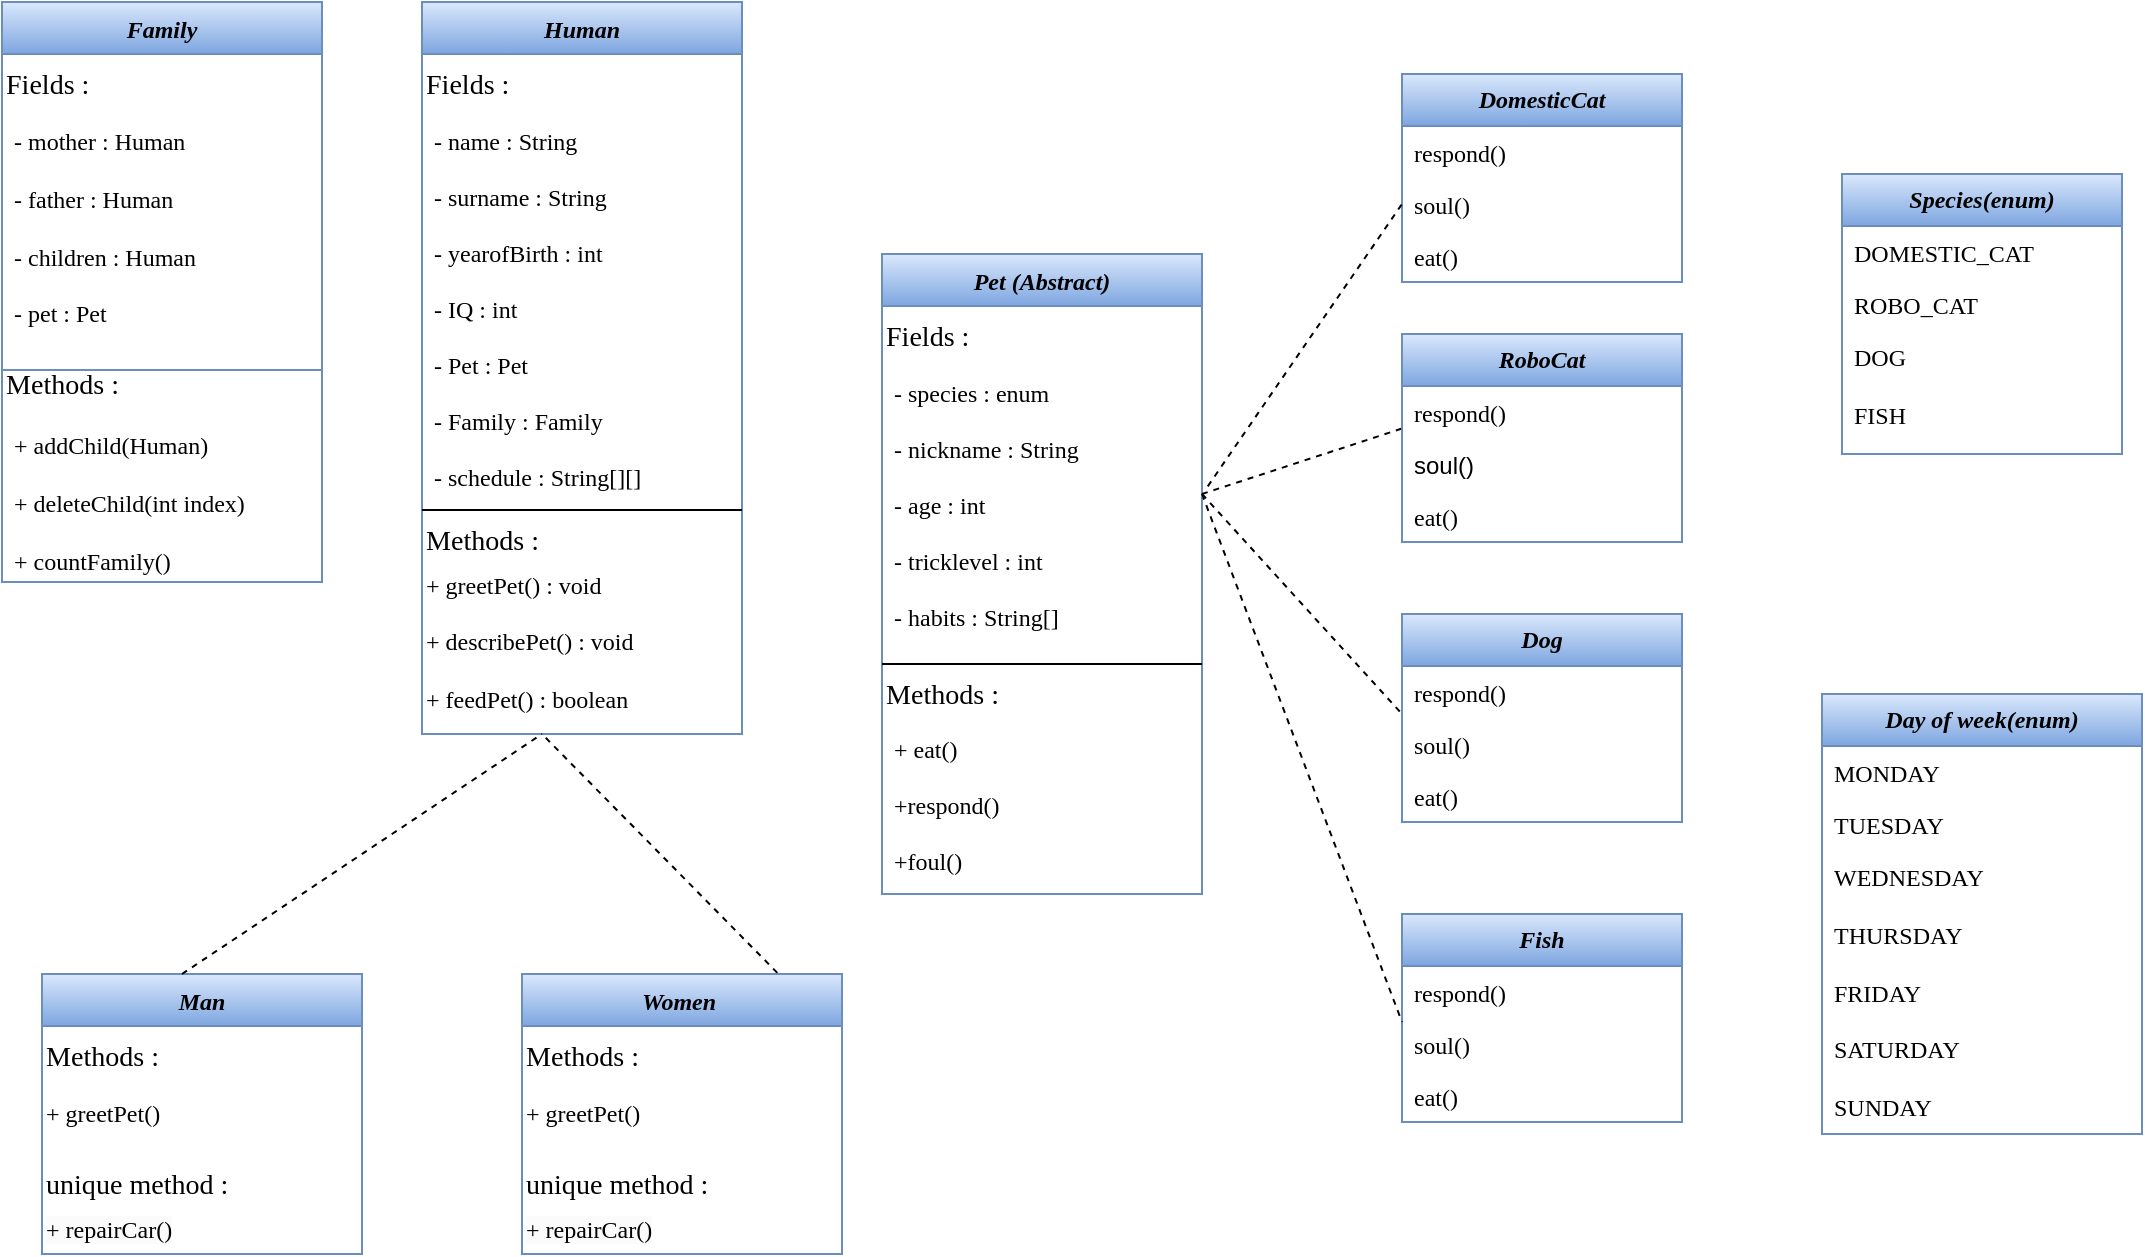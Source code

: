 <mxfile version="25.0.3">
  <diagram id="C5RBs43oDa-KdzZeNtuy" name="Page-1">
    <mxGraphModel dx="1313" dy="816" grid="1" gridSize="10" guides="1" tooltips="1" connect="1" arrows="1" fold="1" page="1" pageScale="1" pageWidth="1100" pageHeight="1700" math="0" shadow="0">
      <root>
        <mxCell id="WIyWlLk6GJQsqaUBKTNV-0" />
        <mxCell id="WIyWlLk6GJQsqaUBKTNV-1" parent="WIyWlLk6GJQsqaUBKTNV-0" />
        <mxCell id="zkfFHV4jXpPFQw0GAbJ--0" value="Human" style="swimlane;fontStyle=3;align=center;verticalAlign=top;childLayout=stackLayout;horizontal=1;startSize=26;horizontalStack=0;resizeParent=1;resizeLast=0;collapsible=1;marginBottom=0;rounded=0;shadow=0;strokeWidth=1;fontFamily=Verdana;fillColor=#dae8fc;gradientColor=#7ea6e0;strokeColor=#6c8ebf;" parent="WIyWlLk6GJQsqaUBKTNV-1" vertex="1">
          <mxGeometry x="230" y="34" width="160" height="366" as="geometry">
            <mxRectangle x="230" y="140" width="160" height="26" as="alternateBounds" />
          </mxGeometry>
        </mxCell>
        <mxCell id="bFCqZV2b8rCTp_B-pIa5-25" value="&lt;h3&gt;&lt;font face=&quot;Comic Sans MS&quot;&gt;&lt;span style=&quot;font-weight: normal;&quot;&gt;Fields :&amp;nbsp;&lt;/span&gt;&lt;/font&gt;&lt;/h3&gt;" style="text;html=1;align=left;verticalAlign=middle;whiteSpace=wrap;rounded=0;" vertex="1" parent="zkfFHV4jXpPFQw0GAbJ--0">
          <mxGeometry y="26" width="160" height="30" as="geometry" />
        </mxCell>
        <mxCell id="zkfFHV4jXpPFQw0GAbJ--1" value="- name : String&#xa;&#xa;- surname : String&#xa;&#xa;- yearofBirth : int&#xa;&#xa;- IQ : int&#xa;&#xa;- Pet : Pet&#xa;&#xa;- Family : Family&#xa;&#xa;- schedule : String[][]&#xa;&#xa;" style="text;align=left;verticalAlign=top;spacingLeft=4;spacingRight=4;overflow=hidden;rotatable=0;points=[[0,0.5],[1,0.5]];portConstraint=eastwest;fontFamily=Comic Sans MS;" parent="zkfFHV4jXpPFQw0GAbJ--0" vertex="1">
          <mxGeometry y="56" width="160" height="194" as="geometry" />
        </mxCell>
        <mxCell id="zkfFHV4jXpPFQw0GAbJ--4" value="" style="line;html=1;strokeWidth=1;align=left;verticalAlign=middle;spacingTop=-1;spacingLeft=3;spacingRight=3;rotatable=0;labelPosition=right;points=[];portConstraint=eastwest;" parent="zkfFHV4jXpPFQw0GAbJ--0" vertex="1">
          <mxGeometry y="250" width="160" height="8" as="geometry" />
        </mxCell>
        <mxCell id="bFCqZV2b8rCTp_B-pIa5-40" value="&lt;h3&gt;&lt;span style=&quot;font-weight: normal;&quot;&gt;&lt;font face=&quot;Comic Sans MS&quot;&gt;Methods :&lt;/font&gt;&lt;/span&gt;&lt;/h3&gt;" style="text;html=1;align=left;verticalAlign=middle;whiteSpace=wrap;rounded=0;fontStyle=1" vertex="1" parent="zkfFHV4jXpPFQw0GAbJ--0">
          <mxGeometry y="258" width="160" height="22" as="geometry" />
        </mxCell>
        <mxCell id="bFCqZV2b8rCTp_B-pIa5-9" value="&lt;div&gt;&lt;span style=&quot;background-color: initial;&quot;&gt;+ greetPet() : void&lt;/span&gt;&lt;/div&gt;&lt;div&gt;&lt;br&gt;&lt;/div&gt;&lt;div&gt;+ describePet() : void&lt;/div&gt;&lt;div&gt;&lt;br&gt;&lt;/div&gt;&lt;div&gt;+ feedPet() : boolean&lt;/div&gt;" style="text;html=1;align=left;verticalAlign=middle;whiteSpace=wrap;rounded=0;fontFamily=Comic Sans MS;" vertex="1" parent="zkfFHV4jXpPFQw0GAbJ--0">
          <mxGeometry y="280" width="160" height="80" as="geometry" />
        </mxCell>
        <mxCell id="zkfFHV4jXpPFQw0GAbJ--6" value="Man" style="swimlane;fontStyle=3;align=center;verticalAlign=top;childLayout=stackLayout;horizontal=1;startSize=26;horizontalStack=0;resizeParent=1;resizeLast=0;collapsible=1;marginBottom=0;rounded=0;shadow=0;strokeWidth=1;fontFamily=Verdana;fillColor=#dae8fc;gradientColor=#7ea6e0;strokeColor=#6c8ebf;" parent="WIyWlLk6GJQsqaUBKTNV-1" vertex="1">
          <mxGeometry x="40" y="520" width="160" height="140" as="geometry">
            <mxRectangle x="130" y="380" width="160" height="26" as="alternateBounds" />
          </mxGeometry>
        </mxCell>
        <mxCell id="bFCqZV2b8rCTp_B-pIa5-26" value="&lt;h3&gt;&lt;font face=&quot;Comic Sans MS&quot; style=&quot;font-weight: normal;&quot;&gt;Methods :&lt;/font&gt;&amp;nbsp;&lt;/h3&gt;" style="text;html=1;align=left;verticalAlign=middle;whiteSpace=wrap;rounded=0;" vertex="1" parent="zkfFHV4jXpPFQw0GAbJ--6">
          <mxGeometry y="26" width="160" height="30" as="geometry" />
        </mxCell>
        <mxCell id="bFCqZV2b8rCTp_B-pIa5-14" value="&lt;div&gt;&lt;span style=&quot;text-wrap-mode: nowrap; font-weight: normal;&quot;&gt;+ greetPet()&lt;/span&gt;&lt;/div&gt;&lt;div&gt;&lt;span style=&quot;text-wrap-mode: nowrap; font-weight: normal;&quot;&gt;&lt;br&gt;&lt;/span&gt;&lt;/div&gt;&lt;span style=&quot;font-weight: normal;&quot;&gt;&lt;font face=&quot;Comic Sans MS&quot;&gt;&lt;div&gt;&lt;br&gt;&lt;/div&gt;&lt;div&gt;&lt;br&gt;&lt;/div&gt;&lt;span style=&quot;color: rgb(0, 0, 0); font-size: 12px; font-style: normal; font-variant-ligatures: normal; font-variant-caps: normal; letter-spacing: normal; orphans: 2; text-align: left; text-indent: 0px; text-transform: none; widows: 2; word-spacing: 0px; -webkit-text-stroke-width: 0px; white-space: nowrap; background-color: rgb(251, 251, 251); text-decoration-thickness: initial; text-decoration-style: initial; text-decoration-color: initial; float: none; display: inline !important;&quot;&gt;+ repairCar()&lt;/span&gt;&lt;/font&gt;&lt;/span&gt;" style="text;whiteSpace=wrap;html=1;fontFamily=Comic Sans MS;fontStyle=1" vertex="1" parent="zkfFHV4jXpPFQw0GAbJ--6">
          <mxGeometry y="56" width="160" height="34" as="geometry" />
        </mxCell>
        <mxCell id="bFCqZV2b8rCTp_B-pIa5-28" style="edgeStyle=orthogonalEdgeStyle;rounded=0;orthogonalLoop=1;jettySize=auto;html=1;exitX=0.5;exitY=1;exitDx=0;exitDy=0;" edge="1" parent="zkfFHV4jXpPFQw0GAbJ--6" source="bFCqZV2b8rCTp_B-pIa5-27" target="bFCqZV2b8rCTp_B-pIa5-27">
          <mxGeometry relative="1" as="geometry" />
        </mxCell>
        <mxCell id="bFCqZV2b8rCTp_B-pIa5-27" value="&lt;h3&gt;&lt;span style=&quot;font-weight: normal;&quot;&gt;&lt;font face=&quot;Comic Sans MS&quot;&gt;unique method :&amp;nbsp;&lt;/font&gt;&lt;/span&gt;&lt;/h3&gt;" style="text;html=1;align=left;verticalAlign=middle;whiteSpace=wrap;rounded=0;" vertex="1" parent="zkfFHV4jXpPFQw0GAbJ--6">
          <mxGeometry y="90" width="160" height="30" as="geometry" />
        </mxCell>
        <mxCell id="zkfFHV4jXpPFQw0GAbJ--13" value="Women " style="swimlane;fontStyle=3;align=center;verticalAlign=top;childLayout=stackLayout;horizontal=1;startSize=26;horizontalStack=0;resizeParent=1;resizeLast=0;collapsible=1;marginBottom=0;rounded=0;shadow=0;strokeWidth=1;fontFamily=Verdana;fillColor=#dae8fc;gradientColor=#7ea6e0;strokeColor=#6c8ebf;" parent="WIyWlLk6GJQsqaUBKTNV-1" vertex="1">
          <mxGeometry x="280" y="520" width="160" height="140" as="geometry">
            <mxRectangle x="340" y="380" width="170" height="26" as="alternateBounds" />
          </mxGeometry>
        </mxCell>
        <mxCell id="bFCqZV2b8rCTp_B-pIa5-29" value="&lt;h3&gt;&lt;font face=&quot;Comic Sans MS&quot; style=&quot;font-weight: normal;&quot;&gt;Methods :&lt;/font&gt;&amp;nbsp;&lt;/h3&gt;" style="text;html=1;align=left;verticalAlign=middle;whiteSpace=wrap;rounded=0;" vertex="1" parent="zkfFHV4jXpPFQw0GAbJ--13">
          <mxGeometry y="26" width="160" height="30" as="geometry" />
        </mxCell>
        <mxCell id="bFCqZV2b8rCTp_B-pIa5-30" value="&lt;div&gt;&lt;span style=&quot;text-wrap-mode: nowrap; font-weight: normal;&quot;&gt;+ greetPet()&lt;/span&gt;&lt;/div&gt;&lt;div&gt;&lt;span style=&quot;text-wrap-mode: nowrap; font-weight: normal;&quot;&gt;&lt;br&gt;&lt;/span&gt;&lt;/div&gt;&lt;span style=&quot;font-weight: normal;&quot;&gt;&lt;font face=&quot;Comic Sans MS&quot;&gt;&lt;div&gt;&lt;br&gt;&lt;/div&gt;&lt;div&gt;&lt;br&gt;&lt;/div&gt;&lt;span style=&quot;color: rgb(0, 0, 0); font-size: 12px; font-style: normal; font-variant-ligatures: normal; font-variant-caps: normal; letter-spacing: normal; orphans: 2; text-align: left; text-indent: 0px; text-transform: none; widows: 2; word-spacing: 0px; -webkit-text-stroke-width: 0px; white-space: nowrap; background-color: rgb(251, 251, 251); text-decoration-thickness: initial; text-decoration-style: initial; text-decoration-color: initial; float: none; display: inline !important;&quot;&gt;+ repairCar()&lt;/span&gt;&lt;/font&gt;&lt;/span&gt;" style="text;whiteSpace=wrap;html=1;fontFamily=Comic Sans MS;fontStyle=1" vertex="1" parent="zkfFHV4jXpPFQw0GAbJ--13">
          <mxGeometry y="56" width="160" height="34" as="geometry" />
        </mxCell>
        <mxCell id="bFCqZV2b8rCTp_B-pIa5-31" value="&lt;h3&gt;&lt;span style=&quot;font-weight: normal;&quot;&gt;&lt;font face=&quot;Comic Sans MS&quot;&gt;unique method :&amp;nbsp;&lt;/font&gt;&lt;/span&gt;&lt;/h3&gt;" style="text;html=1;align=left;verticalAlign=middle;whiteSpace=wrap;rounded=0;" vertex="1" parent="zkfFHV4jXpPFQw0GAbJ--13">
          <mxGeometry y="90" width="160" height="30" as="geometry" />
        </mxCell>
        <mxCell id="zkfFHV4jXpPFQw0GAbJ--17" value="Pet (Abstract)" style="swimlane;fontStyle=3;align=center;verticalAlign=top;childLayout=stackLayout;horizontal=1;startSize=26;horizontalStack=0;resizeParent=1;resizeLast=0;collapsible=1;marginBottom=0;rounded=0;shadow=0;strokeWidth=1;fontFamily=Verdana;fillColor=#dae8fc;gradientColor=#7ea6e0;strokeColor=#6c8ebf;" parent="WIyWlLk6GJQsqaUBKTNV-1" vertex="1">
          <mxGeometry x="460" y="160" width="160" height="320" as="geometry">
            <mxRectangle x="550" y="140" width="160" height="26" as="alternateBounds" />
          </mxGeometry>
        </mxCell>
        <mxCell id="bFCqZV2b8rCTp_B-pIa5-36" value="&lt;h3&gt;&lt;span style=&quot;font-weight: normal;&quot;&gt;&lt;font face=&quot;Comic Sans MS&quot;&gt;Fields :&lt;/font&gt;&lt;/span&gt;&lt;/h3&gt;" style="text;html=1;align=left;verticalAlign=middle;whiteSpace=wrap;rounded=0;" vertex="1" parent="zkfFHV4jXpPFQw0GAbJ--17">
          <mxGeometry y="26" width="160" height="30" as="geometry" />
        </mxCell>
        <mxCell id="zkfFHV4jXpPFQw0GAbJ--18" value="- species : enum&#xa;&#xa;- nickname : String&#xa;&#xa;- age : int&#xa;&#xa;- tricklevel : int&#xa;&#xa;- habits : String[]" style="text;align=left;verticalAlign=top;spacingLeft=4;spacingRight=4;overflow=hidden;rotatable=0;points=[[0,0.5],[1,0.5]];portConstraint=eastwest;fontFamily=Comic Sans MS;" parent="zkfFHV4jXpPFQw0GAbJ--17" vertex="1">
          <mxGeometry y="56" width="160" height="134" as="geometry" />
        </mxCell>
        <mxCell id="zkfFHV4jXpPFQw0GAbJ--23" value="" style="line;html=1;strokeWidth=1;align=left;verticalAlign=middle;spacingTop=-1;spacingLeft=3;spacingRight=3;rotatable=0;labelPosition=right;points=[];portConstraint=eastwest;" parent="zkfFHV4jXpPFQw0GAbJ--17" vertex="1">
          <mxGeometry y="190" width="160" height="30" as="geometry" />
        </mxCell>
        <mxCell id="bFCqZV2b8rCTp_B-pIa5-37" value="&lt;h3&gt;&lt;span style=&quot;font-weight: normal;&quot;&gt;&lt;font face=&quot;Comic Sans MS&quot;&gt;Methods :&lt;/font&gt;&lt;/span&gt;&lt;/h3&gt;" style="text;html=1;align=left;verticalAlign=middle;whiteSpace=wrap;rounded=0;fontStyle=1" vertex="1" parent="zkfFHV4jXpPFQw0GAbJ--17">
          <mxGeometry y="220" width="160" as="geometry" />
        </mxCell>
        <mxCell id="zkfFHV4jXpPFQw0GAbJ--25" value="&#xa;+ eat()&#xa;&#xa;+respond()&#xa;&#xa;+foul()" style="text;align=left;verticalAlign=top;spacingLeft=4;spacingRight=4;overflow=hidden;rotatable=0;points=[[0,0.5],[1,0.5]];portConstraint=eastwest;fontFamily=Comic Sans MS;" parent="zkfFHV4jXpPFQw0GAbJ--17" vertex="1">
          <mxGeometry y="220" width="160" height="100" as="geometry" />
        </mxCell>
        <mxCell id="bFCqZV2b8rCTp_B-pIa5-4" value="&lt;i style=&quot;&quot;&gt;&lt;font face=&quot;Verdana&quot;&gt;Family&lt;/font&gt;&lt;/i&gt;" style="swimlane;fontStyle=1;align=center;verticalAlign=top;childLayout=stackLayout;horizontal=1;startSize=26;horizontalStack=0;resizeParent=1;resizeParentMax=0;resizeLast=0;collapsible=1;marginBottom=0;whiteSpace=wrap;html=1;fillColor=#dae8fc;strokeColor=#6c8ebf;gradientColor=#7ea6e0;" vertex="1" parent="WIyWlLk6GJQsqaUBKTNV-1">
          <mxGeometry x="20" y="34" width="160" height="290" as="geometry" />
        </mxCell>
        <mxCell id="bFCqZV2b8rCTp_B-pIa5-21" value="&lt;h3&gt;&lt;span style=&quot;font-weight: normal;&quot;&gt;Fields :&amp;nbsp;&lt;/span&gt;&lt;/h3&gt;" style="text;html=1;align=left;verticalAlign=middle;whiteSpace=wrap;rounded=0;fontFamily=Comic Sans MS;" vertex="1" parent="bFCqZV2b8rCTp_B-pIa5-4">
          <mxGeometry y="26" width="160" height="30" as="geometry" />
        </mxCell>
        <mxCell id="bFCqZV2b8rCTp_B-pIa5-5" value="&lt;div&gt;&lt;span style=&quot;background-color: initial;&quot;&gt;- mother : Human&lt;/span&gt;&lt;/div&gt;&lt;div&gt;&lt;font&gt;&lt;br&gt;- father : Human&lt;/font&gt;&lt;/div&gt;&lt;div&gt;&lt;font&gt;&lt;br&gt;- children : Human&lt;/font&gt;&lt;/div&gt;&lt;div&gt;&lt;font&gt;&lt;br&gt;- pet : Pet&lt;/font&gt;&lt;/div&gt;&lt;div&gt;&lt;br&gt;&lt;/div&gt;" style="text;strokeColor=none;fillColor=none;align=left;verticalAlign=top;spacingLeft=4;spacingRight=4;overflow=hidden;rotatable=0;points=[[0,0.5],[1,0.5]];portConstraint=eastwest;whiteSpace=wrap;html=1;fontFamily=Comic Sans MS;" vertex="1" parent="bFCqZV2b8rCTp_B-pIa5-4">
          <mxGeometry y="56" width="160" height="124" as="geometry" />
        </mxCell>
        <mxCell id="bFCqZV2b8rCTp_B-pIa5-6" value="" style="line;strokeWidth=1;fillColor=none;align=left;verticalAlign=middle;spacingTop=-1;spacingLeft=3;spacingRight=3;rotatable=0;labelPosition=right;points=[];portConstraint=eastwest;strokeColor=inherit;" vertex="1" parent="bFCqZV2b8rCTp_B-pIa5-4">
          <mxGeometry y="180" width="160" height="8" as="geometry" />
        </mxCell>
        <mxCell id="bFCqZV2b8rCTp_B-pIa5-20" value="&lt;h3&gt;&lt;span style=&quot;font-weight: normal;&quot;&gt;&lt;font face=&quot;Comic Sans MS&quot;&gt;Methods :&lt;/font&gt;&lt;/span&gt;&lt;/h3&gt;" style="text;html=1;align=left;verticalAlign=middle;whiteSpace=wrap;rounded=0;fontStyle=1" vertex="1" parent="bFCqZV2b8rCTp_B-pIa5-4">
          <mxGeometry y="188" width="160" height="6" as="geometry" />
        </mxCell>
        <mxCell id="bFCqZV2b8rCTp_B-pIa5-7" value="&lt;div&gt;&lt;span style=&quot;background-color: initial;&quot;&gt;&lt;br&gt;&lt;/span&gt;&lt;/div&gt;&lt;div&gt;&lt;span style=&quot;background-color: initial;&quot;&gt;+ addChild(Human)&lt;/span&gt;&lt;/div&gt;&lt;div&gt;&lt;br&gt;&lt;/div&gt;&lt;div&gt;+ deleteChild(int index)&lt;/div&gt;&lt;div&gt;&lt;br&gt;&lt;/div&gt;&lt;div&gt;+ countFamily()&lt;/div&gt;" style="text;strokeColor=none;fillColor=none;align=left;verticalAlign=top;spacingLeft=4;spacingRight=4;overflow=hidden;rotatable=0;points=[[0,0.5],[1,0.5]];portConstraint=eastwest;whiteSpace=wrap;html=1;fontFamily=Comic Sans MS;" vertex="1" parent="bFCqZV2b8rCTp_B-pIa5-4">
          <mxGeometry y="194" width="160" height="96" as="geometry" />
        </mxCell>
        <mxCell id="bFCqZV2b8rCTp_B-pIa5-35" value="" style="endArrow=none;dashed=1;html=1;rounded=0;exitX=0.798;exitY=-0.004;exitDx=0;exitDy=0;exitPerimeter=0;" edge="1" parent="WIyWlLk6GJQsqaUBKTNV-1" source="zkfFHV4jXpPFQw0GAbJ--13">
          <mxGeometry width="50" height="50" relative="1" as="geometry">
            <mxPoint x="410" y="510" as="sourcePoint" />
            <mxPoint x="290" y="400" as="targetPoint" />
          </mxGeometry>
        </mxCell>
        <mxCell id="bFCqZV2b8rCTp_B-pIa5-43" value="" style="endArrow=none;dashed=1;html=1;rounded=0;" edge="1" parent="WIyWlLk6GJQsqaUBKTNV-1">
          <mxGeometry width="50" height="50" relative="1" as="geometry">
            <mxPoint x="110" y="520" as="sourcePoint" />
            <mxPoint x="290" y="400" as="targetPoint" />
          </mxGeometry>
        </mxCell>
        <mxCell id="bFCqZV2b8rCTp_B-pIa5-45" value="DomesticCat" style="swimlane;fontStyle=3;childLayout=stackLayout;horizontal=1;startSize=26;fillColor=#dae8fc;horizontalStack=0;resizeParent=1;resizeParentMax=0;resizeLast=0;collapsible=1;marginBottom=0;whiteSpace=wrap;html=1;gradientColor=#7ea6e0;strokeColor=#6c8ebf;fontFamily=Verdana;" vertex="1" parent="WIyWlLk6GJQsqaUBKTNV-1">
          <mxGeometry x="720" y="70" width="140" height="104" as="geometry" />
        </mxCell>
        <mxCell id="bFCqZV2b8rCTp_B-pIa5-46" value="respond()" style="text;strokeColor=none;fillColor=none;align=left;verticalAlign=top;spacingLeft=4;spacingRight=4;overflow=hidden;rotatable=0;points=[[0,0.5],[1,0.5]];portConstraint=eastwest;whiteSpace=wrap;html=1;fontFamily=Comic Sans MS;" vertex="1" parent="bFCqZV2b8rCTp_B-pIa5-45">
          <mxGeometry y="26" width="140" height="26" as="geometry" />
        </mxCell>
        <mxCell id="bFCqZV2b8rCTp_B-pIa5-47" value="soul()" style="text;strokeColor=none;fillColor=none;align=left;verticalAlign=top;spacingLeft=4;spacingRight=4;overflow=hidden;rotatable=0;points=[[0,0.5],[1,0.5]];portConstraint=eastwest;whiteSpace=wrap;html=1;fontFamily=Comic Sans MS;" vertex="1" parent="bFCqZV2b8rCTp_B-pIa5-45">
          <mxGeometry y="52" width="140" height="26" as="geometry" />
        </mxCell>
        <mxCell id="bFCqZV2b8rCTp_B-pIa5-48" value="eat()" style="text;strokeColor=none;fillColor=none;align=left;verticalAlign=top;spacingLeft=4;spacingRight=4;overflow=hidden;rotatable=0;points=[[0,0.5],[1,0.5]];portConstraint=eastwest;whiteSpace=wrap;html=1;fontFamily=Comic Sans MS;" vertex="1" parent="bFCqZV2b8rCTp_B-pIa5-45">
          <mxGeometry y="78" width="140" height="26" as="geometry" />
        </mxCell>
        <mxCell id="bFCqZV2b8rCTp_B-pIa5-57" value="RoboCat" style="swimlane;fontStyle=3;childLayout=stackLayout;horizontal=1;startSize=26;fillColor=#dae8fc;horizontalStack=0;resizeParent=1;resizeParentMax=0;resizeLast=0;collapsible=1;marginBottom=0;whiteSpace=wrap;html=1;gradientColor=#7ea6e0;strokeColor=#6c8ebf;fontFamily=Verdana;" vertex="1" parent="WIyWlLk6GJQsqaUBKTNV-1">
          <mxGeometry x="720" y="200" width="140" height="104" as="geometry" />
        </mxCell>
        <mxCell id="bFCqZV2b8rCTp_B-pIa5-58" value="respond()" style="text;strokeColor=none;fillColor=none;align=left;verticalAlign=top;spacingLeft=4;spacingRight=4;overflow=hidden;rotatable=0;points=[[0,0.5],[1,0.5]];portConstraint=eastwest;whiteSpace=wrap;html=1;fontFamily=Comic Sans MS;" vertex="1" parent="bFCqZV2b8rCTp_B-pIa5-57">
          <mxGeometry y="26" width="140" height="26" as="geometry" />
        </mxCell>
        <mxCell id="bFCqZV2b8rCTp_B-pIa5-59" value="soul()" style="text;strokeColor=none;fillColor=none;align=left;verticalAlign=top;spacingLeft=4;spacingRight=4;overflow=hidden;rotatable=0;points=[[0,0.5],[1,0.5]];portConstraint=eastwest;whiteSpace=wrap;html=1;" vertex="1" parent="bFCqZV2b8rCTp_B-pIa5-57">
          <mxGeometry y="52" width="140" height="26" as="geometry" />
        </mxCell>
        <mxCell id="bFCqZV2b8rCTp_B-pIa5-60" value="eat()" style="text;strokeColor=none;fillColor=none;align=left;verticalAlign=top;spacingLeft=4;spacingRight=4;overflow=hidden;rotatable=0;points=[[0,0.5],[1,0.5]];portConstraint=eastwest;whiteSpace=wrap;html=1;fontFamily=Comic Sans MS;" vertex="1" parent="bFCqZV2b8rCTp_B-pIa5-57">
          <mxGeometry y="78" width="140" height="26" as="geometry" />
        </mxCell>
        <mxCell id="bFCqZV2b8rCTp_B-pIa5-65" value="Fish" style="swimlane;fontStyle=3;childLayout=stackLayout;horizontal=1;startSize=26;fillColor=#dae8fc;horizontalStack=0;resizeParent=1;resizeParentMax=0;resizeLast=0;collapsible=1;marginBottom=0;whiteSpace=wrap;html=1;gradientColor=#7ea6e0;strokeColor=#6c8ebf;fontFamily=Verdana;" vertex="1" parent="WIyWlLk6GJQsqaUBKTNV-1">
          <mxGeometry x="720" y="490" width="140" height="104" as="geometry" />
        </mxCell>
        <mxCell id="bFCqZV2b8rCTp_B-pIa5-66" value="respond()" style="text;strokeColor=none;fillColor=none;align=left;verticalAlign=top;spacingLeft=4;spacingRight=4;overflow=hidden;rotatable=0;points=[[0,0.5],[1,0.5]];portConstraint=eastwest;whiteSpace=wrap;html=1;fontFamily=Comic Sans MS;" vertex="1" parent="bFCqZV2b8rCTp_B-pIa5-65">
          <mxGeometry y="26" width="140" height="26" as="geometry" />
        </mxCell>
        <mxCell id="bFCqZV2b8rCTp_B-pIa5-67" value="soul()" style="text;strokeColor=none;fillColor=none;align=left;verticalAlign=top;spacingLeft=4;spacingRight=4;overflow=hidden;rotatable=0;points=[[0,0.5],[1,0.5]];portConstraint=eastwest;whiteSpace=wrap;html=1;fontFamily=Comic Sans MS;" vertex="1" parent="bFCqZV2b8rCTp_B-pIa5-65">
          <mxGeometry y="52" width="140" height="26" as="geometry" />
        </mxCell>
        <mxCell id="bFCqZV2b8rCTp_B-pIa5-68" value="eat()" style="text;strokeColor=none;fillColor=none;align=left;verticalAlign=top;spacingLeft=4;spacingRight=4;overflow=hidden;rotatable=0;points=[[0,0.5],[1,0.5]];portConstraint=eastwest;whiteSpace=wrap;html=1;fontFamily=Comic Sans MS;" vertex="1" parent="bFCqZV2b8rCTp_B-pIa5-65">
          <mxGeometry y="78" width="140" height="26" as="geometry" />
        </mxCell>
        <mxCell id="bFCqZV2b8rCTp_B-pIa5-69" value="" style="endArrow=none;dashed=1;html=1;rounded=0;exitX=1.018;exitY=0.449;exitDx=0;exitDy=0;exitPerimeter=0;entryX=0;entryY=0.5;entryDx=0;entryDy=0;" edge="1" parent="WIyWlLk6GJQsqaUBKTNV-1" source="zkfFHV4jXpPFQw0GAbJ--18" target="bFCqZV2b8rCTp_B-pIa5-47">
          <mxGeometry width="50" height="50" relative="1" as="geometry">
            <mxPoint x="830" y="150" as="sourcePoint" />
            <mxPoint x="750" y="190" as="targetPoint" />
          </mxGeometry>
        </mxCell>
        <mxCell id="bFCqZV2b8rCTp_B-pIa5-70" value="" style="endArrow=none;dashed=1;html=1;rounded=0;entryX=-0.003;entryY=0.823;entryDx=0;entryDy=0;entryPerimeter=0;" edge="1" parent="WIyWlLk6GJQsqaUBKTNV-1" target="bFCqZV2b8rCTp_B-pIa5-58">
          <mxGeometry width="50" height="50" relative="1" as="geometry">
            <mxPoint x="620" y="280" as="sourcePoint" />
            <mxPoint x="840" y="254" as="targetPoint" />
          </mxGeometry>
        </mxCell>
        <mxCell id="bFCqZV2b8rCTp_B-pIa5-73" value="" style="endArrow=none;dashed=1;html=1;rounded=0;" edge="1" parent="WIyWlLk6GJQsqaUBKTNV-1">
          <mxGeometry width="50" height="50" relative="1" as="geometry">
            <mxPoint x="620" y="280" as="sourcePoint" />
            <mxPoint x="720" y="544" as="targetPoint" />
          </mxGeometry>
        </mxCell>
        <mxCell id="bFCqZV2b8rCTp_B-pIa5-61" value="Dog" style="swimlane;fontStyle=3;childLayout=stackLayout;horizontal=1;startSize=26;fillColor=#dae8fc;horizontalStack=0;resizeParent=1;resizeParentMax=0;resizeLast=0;collapsible=1;marginBottom=0;whiteSpace=wrap;html=1;gradientColor=#7ea6e0;strokeColor=#6c8ebf;fontFamily=Verdana;" vertex="1" parent="WIyWlLk6GJQsqaUBKTNV-1">
          <mxGeometry x="720" y="340" width="140" height="104" as="geometry" />
        </mxCell>
        <mxCell id="bFCqZV2b8rCTp_B-pIa5-62" value="respond()" style="text;strokeColor=none;fillColor=none;align=left;verticalAlign=top;spacingLeft=4;spacingRight=4;overflow=hidden;rotatable=0;points=[[0,0.5],[1,0.5]];portConstraint=eastwest;whiteSpace=wrap;html=1;fontFamily=Comic Sans MS;" vertex="1" parent="bFCqZV2b8rCTp_B-pIa5-61">
          <mxGeometry y="26" width="140" height="26" as="geometry" />
        </mxCell>
        <mxCell id="bFCqZV2b8rCTp_B-pIa5-63" value="soul()" style="text;strokeColor=none;fillColor=none;align=left;verticalAlign=top;spacingLeft=4;spacingRight=4;overflow=hidden;rotatable=0;points=[[0,0.5],[1,0.5]];portConstraint=eastwest;whiteSpace=wrap;html=1;fontFamily=Comic Sans MS;" vertex="1" parent="bFCqZV2b8rCTp_B-pIa5-61">
          <mxGeometry y="52" width="140" height="26" as="geometry" />
        </mxCell>
        <mxCell id="bFCqZV2b8rCTp_B-pIa5-64" value="eat()" style="text;strokeColor=none;fillColor=none;align=left;verticalAlign=top;spacingLeft=4;spacingRight=4;overflow=hidden;rotatable=0;points=[[0,0.5],[1,0.5]];portConstraint=eastwest;whiteSpace=wrap;html=1;fontFamily=Comic Sans MS;" vertex="1" parent="bFCqZV2b8rCTp_B-pIa5-61">
          <mxGeometry y="78" width="140" height="26" as="geometry" />
        </mxCell>
        <mxCell id="bFCqZV2b8rCTp_B-pIa5-75" value="" style="endArrow=none;dashed=1;html=1;rounded=0;" edge="1" parent="WIyWlLk6GJQsqaUBKTNV-1">
          <mxGeometry width="50" height="50" relative="1" as="geometry">
            <mxPoint x="620" y="280" as="sourcePoint" />
            <mxPoint x="720" y="390" as="targetPoint" />
          </mxGeometry>
        </mxCell>
        <mxCell id="bFCqZV2b8rCTp_B-pIa5-76" value="&lt;b&gt;&lt;i&gt;&lt;font face=&quot;Verdana&quot;&gt;Species(enum)&lt;/font&gt;&lt;/i&gt;&lt;/b&gt;" style="swimlane;fontStyle=0;childLayout=stackLayout;horizontal=1;startSize=26;fillColor=#dae8fc;horizontalStack=0;resizeParent=1;resizeParentMax=0;resizeLast=0;collapsible=1;marginBottom=0;whiteSpace=wrap;html=1;gradientColor=#7ea6e0;strokeColor=#6c8ebf;" vertex="1" parent="WIyWlLk6GJQsqaUBKTNV-1">
          <mxGeometry x="940" y="120" width="140" height="140" as="geometry" />
        </mxCell>
        <mxCell id="bFCqZV2b8rCTp_B-pIa5-77" value="DOMESTIC_CAT" style="text;strokeColor=none;fillColor=none;align=left;verticalAlign=top;spacingLeft=4;spacingRight=4;overflow=hidden;rotatable=0;points=[[0,0.5],[1,0.5]];portConstraint=eastwest;whiteSpace=wrap;html=1;fontFamily=Comic Sans MS;" vertex="1" parent="bFCqZV2b8rCTp_B-pIa5-76">
          <mxGeometry y="26" width="140" height="26" as="geometry" />
        </mxCell>
        <mxCell id="bFCqZV2b8rCTp_B-pIa5-78" value="ROBO_CAT" style="text;strokeColor=none;fillColor=none;align=left;verticalAlign=top;spacingLeft=4;spacingRight=4;overflow=hidden;rotatable=0;points=[[0,0.5],[1,0.5]];portConstraint=eastwest;whiteSpace=wrap;html=1;fontFamily=Comic Sans MS;" vertex="1" parent="bFCqZV2b8rCTp_B-pIa5-76">
          <mxGeometry y="52" width="140" height="26" as="geometry" />
        </mxCell>
        <mxCell id="bFCqZV2b8rCTp_B-pIa5-79" value="DOG&lt;div&gt;&lt;br&gt;&lt;/div&gt;&lt;div&gt;FISH&lt;/div&gt;" style="text;strokeColor=none;fillColor=none;align=left;verticalAlign=top;spacingLeft=4;spacingRight=4;overflow=hidden;rotatable=0;points=[[0,0.5],[1,0.5]];portConstraint=eastwest;whiteSpace=wrap;html=1;fontFamily=Comic Sans MS;" vertex="1" parent="bFCqZV2b8rCTp_B-pIa5-76">
          <mxGeometry y="78" width="140" height="62" as="geometry" />
        </mxCell>
        <mxCell id="bFCqZV2b8rCTp_B-pIa5-82" value="&lt;b&gt;&lt;i&gt;&lt;font face=&quot;Verdana&quot;&gt;Day of week(enum)&lt;/font&gt;&lt;/i&gt;&lt;/b&gt;" style="swimlane;fontStyle=0;childLayout=stackLayout;horizontal=1;startSize=26;fillColor=#dae8fc;horizontalStack=0;resizeParent=1;resizeParentMax=0;resizeLast=0;collapsible=1;marginBottom=0;whiteSpace=wrap;html=1;gradientColor=#7ea6e0;strokeColor=#6c8ebf;" vertex="1" parent="WIyWlLk6GJQsqaUBKTNV-1">
          <mxGeometry x="930" y="380" width="160" height="220" as="geometry" />
        </mxCell>
        <mxCell id="bFCqZV2b8rCTp_B-pIa5-83" value="MONDAY" style="text;strokeColor=none;fillColor=none;align=left;verticalAlign=top;spacingLeft=4;spacingRight=4;overflow=hidden;rotatable=0;points=[[0,0.5],[1,0.5]];portConstraint=eastwest;whiteSpace=wrap;html=1;fontFamily=Comic Sans MS;" vertex="1" parent="bFCqZV2b8rCTp_B-pIa5-82">
          <mxGeometry y="26" width="160" height="26" as="geometry" />
        </mxCell>
        <mxCell id="bFCqZV2b8rCTp_B-pIa5-84" value="TUESDAY" style="text;strokeColor=none;fillColor=none;align=left;verticalAlign=top;spacingLeft=4;spacingRight=4;overflow=hidden;rotatable=0;points=[[0,0.5],[1,0.5]];portConstraint=eastwest;whiteSpace=wrap;html=1;fontFamily=Comic Sans MS;" vertex="1" parent="bFCqZV2b8rCTp_B-pIa5-82">
          <mxGeometry y="52" width="160" height="26" as="geometry" />
        </mxCell>
        <mxCell id="bFCqZV2b8rCTp_B-pIa5-85" value="WEDNESDAY&lt;div&gt;&lt;br&gt;&lt;/div&gt;&lt;div&gt;THURSDAY&lt;/div&gt;&lt;div&gt;&lt;br&gt;&lt;/div&gt;&lt;div&gt;FRIDAY&lt;/div&gt;&lt;div&gt;&lt;br&gt;&lt;/div&gt;&lt;div&gt;SATURDAY&lt;/div&gt;&lt;div&gt;&lt;br&gt;&lt;/div&gt;&lt;div&gt;SUNDAY&lt;/div&gt;" style="text;strokeColor=none;fillColor=none;align=left;verticalAlign=top;spacingLeft=4;spacingRight=4;overflow=hidden;rotatable=0;points=[[0,0.5],[1,0.5]];portConstraint=eastwest;whiteSpace=wrap;html=1;fontFamily=Comic Sans MS;" vertex="1" parent="bFCqZV2b8rCTp_B-pIa5-82">
          <mxGeometry y="78" width="160" height="142" as="geometry" />
        </mxCell>
      </root>
    </mxGraphModel>
  </diagram>
</mxfile>
